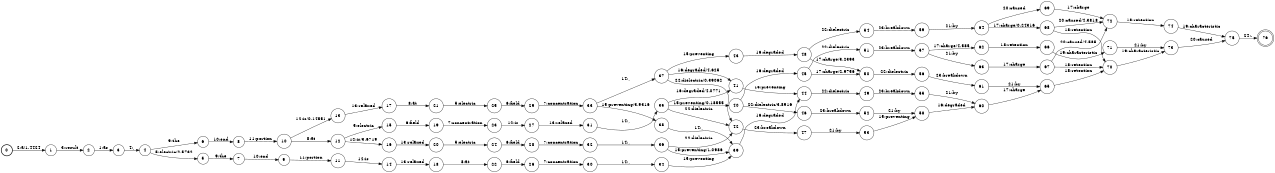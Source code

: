 digraph FST {
rankdir = LR;
size = "8.5,11";
label = "";
center = 1;
orientation = Portrait;
ranksep = "0.4";
nodesep = "0.25";
0 [label = "0", shape = circle, style = bold, fontsize = 14]
	0 -> 1 [label = "2:a/1.4424", fontsize = 14];
1 [label = "1", shape = circle, style = solid, fontsize = 14]
	1 -> 2 [label = "3:result", fontsize = 14];
2 [label = "2", shape = circle, style = solid, fontsize = 14]
	2 -> 3 [label = "1:as", fontsize = 14];
3 [label = "3", shape = circle, style = solid, fontsize = 14]
	3 -> 4 [label = "4:,", fontsize = 14];
4 [label = "4", shape = circle, style = solid, fontsize = 14]
	4 -> 5 [label = "5:electric/2.5732", fontsize = 14];
	4 -> 6 [label = "9:the", fontsize = 14];
5 [label = "5", shape = circle, style = solid, fontsize = 14]
	5 -> 7 [label = "9:the", fontsize = 14];
6 [label = "6", shape = circle, style = solid, fontsize = 14]
	6 -> 8 [label = "10:end", fontsize = 14];
7 [label = "7", shape = circle, style = solid, fontsize = 14]
	7 -> 9 [label = "10:end", fontsize = 14];
8 [label = "8", shape = circle, style = solid, fontsize = 14]
	8 -> 10 [label = "11:portion", fontsize = 14];
9 [label = "9", shape = circle, style = solid, fontsize = 14]
	9 -> 11 [label = "11:portion", fontsize = 14];
10 [label = "10", shape = circle, style = solid, fontsize = 14]
	10 -> 12 [label = "8:at", fontsize = 14];
	10 -> 13 [label = "12:is/0.14551", fontsize = 14];
11 [label = "11", shape = circle, style = solid, fontsize = 14]
	11 -> 14 [label = "12:is", fontsize = 14];
12 [label = "12", shape = circle, style = solid, fontsize = 14]
	12 -> 15 [label = "5:electric", fontsize = 14];
	12 -> 16 [label = "12:is/3.6719", fontsize = 14];
13 [label = "13", shape = circle, style = solid, fontsize = 14]
	13 -> 17 [label = "13:relaxed", fontsize = 14];
14 [label = "14", shape = circle, style = solid, fontsize = 14]
	14 -> 18 [label = "13:relaxed", fontsize = 14];
15 [label = "15", shape = circle, style = solid, fontsize = 14]
	15 -> 19 [label = "6:field", fontsize = 14];
16 [label = "16", shape = circle, style = solid, fontsize = 14]
	16 -> 20 [label = "13:relaxed", fontsize = 14];
17 [label = "17", shape = circle, style = solid, fontsize = 14]
	17 -> 21 [label = "8:at", fontsize = 14];
18 [label = "18", shape = circle, style = solid, fontsize = 14]
	18 -> 22 [label = "8:at", fontsize = 14];
19 [label = "19", shape = circle, style = solid, fontsize = 14]
	19 -> 23 [label = "7:concentration", fontsize = 14];
20 [label = "20", shape = circle, style = solid, fontsize = 14]
	20 -> 24 [label = "5:electric", fontsize = 14];
21 [label = "21", shape = circle, style = solid, fontsize = 14]
	21 -> 25 [label = "5:electric", fontsize = 14];
22 [label = "22", shape = circle, style = solid, fontsize = 14]
	22 -> 26 [label = "6:field", fontsize = 14];
23 [label = "23", shape = circle, style = solid, fontsize = 14]
	23 -> 27 [label = "12:is", fontsize = 14];
24 [label = "24", shape = circle, style = solid, fontsize = 14]
	24 -> 28 [label = "6:field", fontsize = 14];
25 [label = "25", shape = circle, style = solid, fontsize = 14]
	25 -> 29 [label = "6:field", fontsize = 14];
26 [label = "26", shape = circle, style = solid, fontsize = 14]
	26 -> 30 [label = "7:concentration", fontsize = 14];
27 [label = "27", shape = circle, style = solid, fontsize = 14]
	27 -> 31 [label = "13:relaxed", fontsize = 14];
28 [label = "28", shape = circle, style = solid, fontsize = 14]
	28 -> 32 [label = "7:concentration", fontsize = 14];
29 [label = "29", shape = circle, style = solid, fontsize = 14]
	29 -> 33 [label = "7:concentration", fontsize = 14];
30 [label = "30", shape = circle, style = solid, fontsize = 14]
	30 -> 34 [label = "14:,", fontsize = 14];
31 [label = "31", shape = circle, style = solid, fontsize = 14]
	31 -> 35 [label = "14:,", fontsize = 14];
32 [label = "32", shape = circle, style = solid, fontsize = 14]
	32 -> 36 [label = "14:,", fontsize = 14];
33 [label = "33", shape = circle, style = solid, fontsize = 14]
	33 -> 37 [label = "14:,", fontsize = 14];
	33 -> 38 [label = "15:preventing/3.9316", fontsize = 14];
34 [label = "34", shape = circle, style = solid, fontsize = 14]
	34 -> 39 [label = "15:preventing", fontsize = 14];
35 [label = "35", shape = circle, style = solid, fontsize = 14]
	35 -> 40 [label = "15:preventing/0.18555", fontsize = 14];
	35 -> 41 [label = "16:degraded/4.0771", fontsize = 14];
	35 -> 42 [label = "22:dielectric", fontsize = 14];
36 [label = "36", shape = circle, style = solid, fontsize = 14]
	36 -> 39 [label = "15:preventing/1.0986", fontsize = 14];
	36 -> 42 [label = "22:dielectric", fontsize = 14];
37 [label = "37", shape = circle, style = solid, fontsize = 14]
	37 -> 43 [label = "15:preventing", fontsize = 14];
	37 -> 41 [label = "16:degraded/4.625", fontsize = 14];
	37 -> 42 [label = "22:dielectric/0.39062", fontsize = 14];
38 [label = "38", shape = circle, style = solid, fontsize = 14]
	38 -> 39 [label = "14:,", fontsize = 14];
39 [label = "39", shape = circle, style = solid, fontsize = 14]
	39 -> 44 [label = "16:degraded", fontsize = 14];
40 [label = "40", shape = circle, style = solid, fontsize = 14]
	40 -> 45 [label = "16:degraded", fontsize = 14];
	40 -> 46 [label = "22:dielectric/3.8916", fontsize = 14];
41 [label = "41", shape = circle, style = solid, fontsize = 14]
	41 -> 44 [label = "15:preventing", fontsize = 14];
42 [label = "42", shape = circle, style = solid, fontsize = 14]
	42 -> 47 [label = "23:breakdown", fontsize = 14];
43 [label = "43", shape = circle, style = solid, fontsize = 14]
	43 -> 48 [label = "16:degraded", fontsize = 14];
44 [label = "44", shape = circle, style = solid, fontsize = 14]
	44 -> 49 [label = "22:dielectric", fontsize = 14];
45 [label = "45", shape = circle, style = solid, fontsize = 14]
	45 -> 50 [label = "17:charge/2.9756", fontsize = 14];
	45 -> 51 [label = "22:dielectric", fontsize = 14];
46 [label = "46", shape = circle, style = solid, fontsize = 14]
	46 -> 52 [label = "23:breakdown", fontsize = 14];
47 [label = "47", shape = circle, style = solid, fontsize = 14]
	47 -> 53 [label = "21:by", fontsize = 14];
48 [label = "48", shape = circle, style = solid, fontsize = 14]
	48 -> 50 [label = "17:charge/3.2393", fontsize = 14];
	48 -> 54 [label = "22:dielectric", fontsize = 14];
49 [label = "49", shape = circle, style = solid, fontsize = 14]
	49 -> 55 [label = "23:breakdown", fontsize = 14];
50 [label = "50", shape = circle, style = solid, fontsize = 14]
	50 -> 56 [label = "22:dielectric", fontsize = 14];
51 [label = "51", shape = circle, style = solid, fontsize = 14]
	51 -> 57 [label = "23:breakdown", fontsize = 14];
52 [label = "52", shape = circle, style = solid, fontsize = 14]
	52 -> 58 [label = "21:by", fontsize = 14];
53 [label = "53", shape = circle, style = solid, fontsize = 14]
	53 -> 58 [label = "15:preventing", fontsize = 14];
54 [label = "54", shape = circle, style = solid, fontsize = 14]
	54 -> 59 [label = "23:breakdown", fontsize = 14];
55 [label = "55", shape = circle, style = solid, fontsize = 14]
	55 -> 60 [label = "21:by", fontsize = 14];
56 [label = "56", shape = circle, style = solid, fontsize = 14]
	56 -> 61 [label = "23:breakdown", fontsize = 14];
57 [label = "57", shape = circle, style = solid, fontsize = 14]
	57 -> 62 [label = "17:charge/4.585", fontsize = 14];
	57 -> 63 [label = "21:by", fontsize = 14];
58 [label = "58", shape = circle, style = solid, fontsize = 14]
	58 -> 60 [label = "16:degraded", fontsize = 14];
59 [label = "59", shape = circle, style = solid, fontsize = 14]
	59 -> 64 [label = "21:by", fontsize = 14];
60 [label = "60", shape = circle, style = solid, fontsize = 14]
	60 -> 65 [label = "17:charge", fontsize = 14];
61 [label = "61", shape = circle, style = solid, fontsize = 14]
	61 -> 65 [label = "21:by", fontsize = 14];
62 [label = "62", shape = circle, style = solid, fontsize = 14]
	62 -> 66 [label = "18:retention", fontsize = 14];
63 [label = "63", shape = circle, style = solid, fontsize = 14]
	63 -> 67 [label = "17:charge", fontsize = 14];
64 [label = "64", shape = circle, style = solid, fontsize = 14]
	64 -> 68 [label = "17:charge/0.24316", fontsize = 14];
	64 -> 69 [label = "20:caused", fontsize = 14];
65 [label = "65", shape = circle, style = solid, fontsize = 14]
	65 -> 70 [label = "18:retention", fontsize = 14];
66 [label = "66", shape = circle, style = solid, fontsize = 14]
	66 -> 71 [label = "19:characteristic", fontsize = 14];
67 [label = "67", shape = circle, style = solid, fontsize = 14]
	67 -> 70 [label = "18:retention", fontsize = 14];
	67 -> 72 [label = "20:caused/4.585", fontsize = 14];
68 [label = "68", shape = circle, style = solid, fontsize = 14]
	68 -> 70 [label = "18:retention", fontsize = 14];
	68 -> 72 [label = "20:caused/4.3818", fontsize = 14];
69 [label = "69", shape = circle, style = solid, fontsize = 14]
	69 -> 72 [label = "17:charge", fontsize = 14];
70 [label = "70", shape = circle, style = solid, fontsize = 14]
	70 -> 73 [label = "19:characteristic", fontsize = 14];
71 [label = "71", shape = circle, style = solid, fontsize = 14]
	71 -> 73 [label = "21:by", fontsize = 14];
72 [label = "72", shape = circle, style = solid, fontsize = 14]
	72 -> 74 [label = "18:retention", fontsize = 14];
73 [label = "73", shape = circle, style = solid, fontsize = 14]
	73 -> 75 [label = "20:caused", fontsize = 14];
74 [label = "74", shape = circle, style = solid, fontsize = 14]
	74 -> 75 [label = "19:characteristic", fontsize = 14];
75 [label = "75", shape = circle, style = solid, fontsize = 14]
	75 -> 76 [label = "24:.", fontsize = 14];
76 [label = "76", shape = doublecircle, style = solid, fontsize = 14]
}

